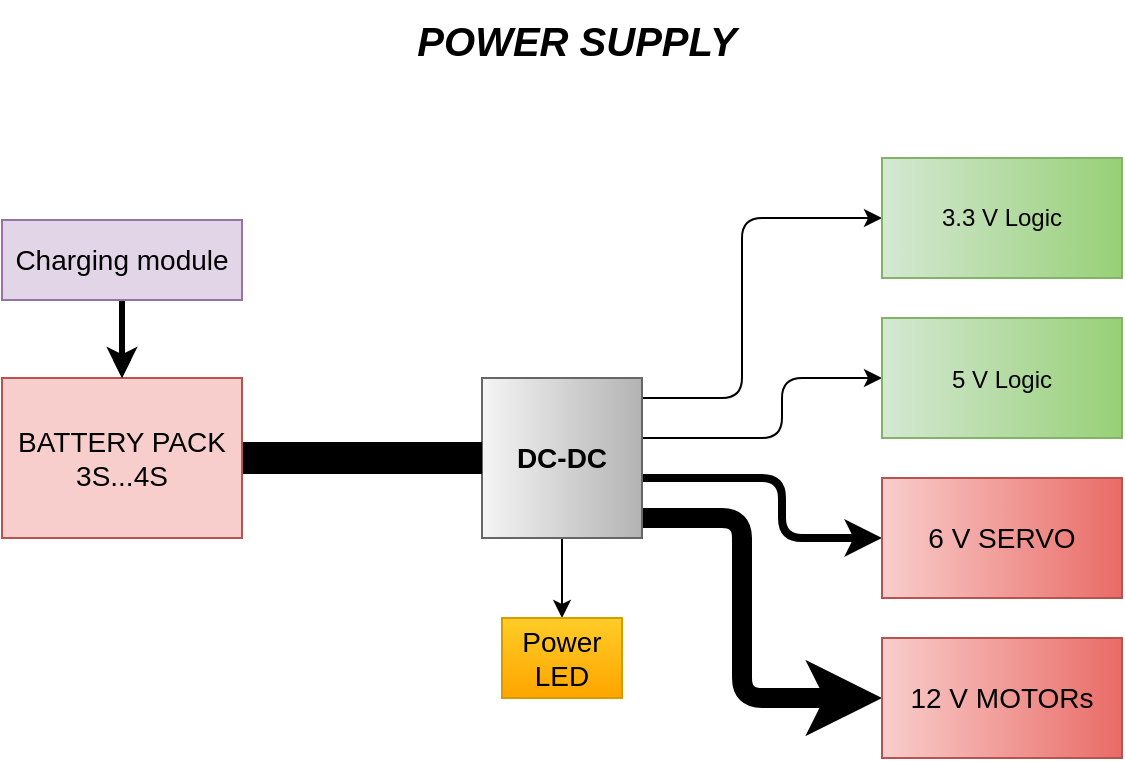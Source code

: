 <mxfile version="16.1.2" type="device" pages="2"><diagram id="LEbQpBK_BzhCk1a9eABG" name="Power Supply"><mxGraphModel dx="1178" dy="695" grid="1" gridSize="10" guides="1" tooltips="1" connect="1" arrows="1" fold="1" page="1" pageScale="1" pageWidth="1169" pageHeight="827" background="none" math="0" shadow="0"><root><mxCell id="0"/><mxCell id="1" parent="0"/><mxCell id="hRBoX0cKJv2C7A1c1I82-8" value="POWER SUPPLY" style="text;html=1;strokeColor=none;fillColor=none;align=center;verticalAlign=middle;whiteSpace=wrap;rounded=0;fontStyle=3;fontSize=20;" parent="1" vertex="1"><mxGeometry x="520" y="210" width="175" height="40" as="geometry"/></mxCell><mxCell id="hRBoX0cKJv2C7A1c1I82-9" value="BATTERY PACK&lt;br style=&quot;font-size: 10px;&quot;&gt;2S...4S" style="rounded=0;whiteSpace=wrap;html=1;fontSize=10;fillColor=#f8cecc;strokeColor=#b85450;" parent="1" vertex="1"><mxGeometry x="320" y="399" width="120" height="80" as="geometry"/></mxCell><mxCell id="hRBoX0cKJv2C7A1c1I82-19" style="edgeStyle=orthogonalEdgeStyle;rounded=1;orthogonalLoop=1;jettySize=auto;html=1;entryX=0;entryY=0.5;entryDx=0;entryDy=0;fontSize=14;strokeColor=#000000;strokeWidth=1;" parent="1" source="hRBoX0cKJv2C7A1c1I82-10" target="hRBoX0cKJv2C7A1c1I82-18" edge="1"><mxGeometry relative="1" as="geometry"><Array as="points"><mxPoint x="690" y="409"/><mxPoint x="690" y="319"/></Array></mxGeometry></mxCell><mxCell id="hRBoX0cKJv2C7A1c1I82-23" style="edgeStyle=orthogonalEdgeStyle;rounded=1;orthogonalLoop=1;jettySize=auto;html=1;entryX=0;entryY=0.5;entryDx=0;entryDy=0;fontSize=14;strokeColor=#000000;strokeWidth=10;" parent="1" source="hRBoX0cKJv2C7A1c1I82-10" target="hRBoX0cKJv2C7A1c1I82-20" edge="1"><mxGeometry relative="1" as="geometry"><Array as="points"><mxPoint x="690" y="469"/><mxPoint x="690" y="559"/></Array></mxGeometry></mxCell><mxCell id="hRBoX0cKJv2C7A1c1I82-27" value="" style="edgeStyle=orthogonalEdgeStyle;rounded=1;orthogonalLoop=1;jettySize=auto;html=1;fontSize=14;strokeColor=#000000;strokeWidth=1;" parent="1" source="hRBoX0cKJv2C7A1c1I82-10" target="hRBoX0cKJv2C7A1c1I82-26" edge="1"><mxGeometry relative="1" as="geometry"/></mxCell><mxCell id="Ih8O1nFFS5MO4TN5T60S-9" value="" style="edgeStyle=orthogonalEdgeStyle;rounded=1;orthogonalLoop=1;jettySize=auto;html=1;fontSize=1;strokeColor=#000000;strokeWidth=1;" parent="1" source="hRBoX0cKJv2C7A1c1I82-10" target="Ih8O1nFFS5MO4TN5T60S-8" edge="1"><mxGeometry relative="1" as="geometry"><Array as="points"><mxPoint x="710" y="429"/><mxPoint x="710" y="399"/></Array></mxGeometry></mxCell><mxCell id="WSONNiQaziQGBROi-V8k-2" style="edgeStyle=orthogonalEdgeStyle;rounded=1;orthogonalLoop=1;jettySize=auto;html=1;entryX=0;entryY=0.5;entryDx=0;entryDy=0;strokeWidth=4;" edge="1" parent="1" source="hRBoX0cKJv2C7A1c1I82-10" target="WSONNiQaziQGBROi-V8k-1"><mxGeometry relative="1" as="geometry"><Array as="points"><mxPoint x="710" y="449"/><mxPoint x="710" y="479"/></Array></mxGeometry></mxCell><mxCell id="hRBoX0cKJv2C7A1c1I82-10" value="DC-DC" style="rounded=0;whiteSpace=wrap;html=1;fontSize=14;fillColor=#f5f5f5;gradientColor=#b3b3b3;strokeColor=#666666;gradientDirection=east;fontStyle=1" parent="1" vertex="1"><mxGeometry x="560" y="399" width="80" height="80" as="geometry"/></mxCell><mxCell id="hRBoX0cKJv2C7A1c1I82-12" value="" style="endArrow=none;html=1;rounded=1;fontSize=14;strokeWidth=16;strokeColor=#000000;exitX=1;exitY=0.5;exitDx=0;exitDy=0;entryX=0;entryY=0.5;entryDx=0;entryDy=0;" parent="1" source="hRBoX0cKJv2C7A1c1I82-9" target="hRBoX0cKJv2C7A1c1I82-10" edge="1"><mxGeometry width="50" height="50" relative="1" as="geometry"><mxPoint x="450" y="449" as="sourcePoint"/><mxPoint x="550" y="449" as="targetPoint"/></mxGeometry></mxCell><mxCell id="hRBoX0cKJv2C7A1c1I82-18" value="3.3 V Logic" style="rounded=0;whiteSpace=wrap;html=1;fontSize=12;fillColor=#d5e8d4;strokeColor=#82b366;gradientColor=#97d077;gradientDirection=east;" parent="1" vertex="1"><mxGeometry x="760" y="289" width="120" height="60" as="geometry"/></mxCell><mxCell id="hRBoX0cKJv2C7A1c1I82-20" value="12 V MOTORs" style="rounded=0;whiteSpace=wrap;html=1;fontSize=14;fillColor=#f8cecc;strokeColor=#b85450;gradientColor=#ea6b66;gradientDirection=east;" parent="1" vertex="1"><mxGeometry x="760" y="529" width="120" height="60" as="geometry"/></mxCell><mxCell id="hRBoX0cKJv2C7A1c1I82-26" value="Power LED" style="whiteSpace=wrap;html=1;fontSize=10;rounded=0;fillColor=#ffcd28;gradientColor=#ffa500;strokeColor=#d79b00;" parent="1" vertex="1"><mxGeometry x="570" y="519" width="60" height="40" as="geometry"/></mxCell><mxCell id="Ih8O1nFFS5MO4TN5T60S-1" value="BATTERY PACK&lt;br style=&quot;font-size: 14px;&quot;&gt;3S...4S" style="rounded=0;whiteSpace=wrap;html=1;fontSize=14;fillColor=#f8cecc;strokeColor=#b85450;" parent="1" vertex="1"><mxGeometry x="320" y="399" width="120" height="80" as="geometry"/></mxCell><mxCell id="Ih8O1nFFS5MO4TN5T60S-2" value="Power LED" style="whiteSpace=wrap;html=1;fontSize=14;rounded=0;fillColor=#ffcd28;gradientColor=#ffa500;strokeColor=#d79b00;" parent="1" vertex="1"><mxGeometry x="570" y="519" width="60" height="40" as="geometry"/></mxCell><mxCell id="Ih8O1nFFS5MO4TN5T60S-8" value="&lt;span style=&quot;font-size: 12px ; font-weight: 400&quot;&gt;5 V Logic&lt;/span&gt;" style="whiteSpace=wrap;html=1;fontSize=14;fillColor=#d5e8d4;strokeColor=#82b366;rounded=0;gradientColor=#97d077;gradientDirection=east;fontStyle=1;" parent="1" vertex="1"><mxGeometry x="760" y="369" width="120" height="60" as="geometry"/></mxCell><mxCell id="pH9PsWAeRuT17OaYT4tn-2" style="edgeStyle=orthogonalEdgeStyle;rounded=0;orthogonalLoop=1;jettySize=auto;html=1;entryX=0.5;entryY=0;entryDx=0;entryDy=0;strokeWidth=3;" parent="1" source="pH9PsWAeRuT17OaYT4tn-1" target="Ih8O1nFFS5MO4TN5T60S-1" edge="1"><mxGeometry relative="1" as="geometry"/></mxCell><mxCell id="QAtz4OZo_RLlTygzXheY-1" value="" style="edgeStyle=orthogonalEdgeStyle;rounded=1;orthogonalLoop=1;jettySize=auto;html=1;fontSize=20;startArrow=none;startFill=0;endArrow=classic;endFill=1;strokeWidth=1;" edge="1" parent="1" source="pH9PsWAeRuT17OaYT4tn-1" target="Ih8O1nFFS5MO4TN5T60S-1"><mxGeometry relative="1" as="geometry"/></mxCell><mxCell id="pH9PsWAeRuT17OaYT4tn-1" value="Charging module" style="rounded=0;whiteSpace=wrap;html=1;fillColor=#e1d5e7;strokeColor=#9673a6;fontSize=14;" parent="1" vertex="1"><mxGeometry x="320" y="320" width="120" height="40" as="geometry"/></mxCell><mxCell id="WSONNiQaziQGBROi-V8k-1" value="6 V SERVO" style="rounded=0;whiteSpace=wrap;html=1;fontSize=14;fillColor=#f8cecc;strokeColor=#b85450;gradientColor=#ea6b66;gradientDirection=east;" vertex="1" parent="1"><mxGeometry x="760" y="449" width="120" height="60" as="geometry"/></mxCell></root></mxGraphModel></diagram><diagram id="HsLHAJEKJi1oPZnL-57v" name="Microcontroller"><mxGraphModel dx="982" dy="580" grid="1" gridSize="10" guides="1" tooltips="1" connect="1" arrows="1" fold="1" page="1" pageScale="1" pageWidth="1169" pageHeight="827" math="0" shadow="0"><root><mxCell id="0OiZmg_cda-LV3PpwiEq-0"/><mxCell id="0OiZmg_cda-LV3PpwiEq-1" parent="0OiZmg_cda-LV3PpwiEq-0"/><mxCell id="kXHfQLvwnRhgGMT5LbNx-0" style="edgeStyle=orthogonalEdgeStyle;rounded=1;orthogonalLoop=1;jettySize=auto;html=1;entryX=0;entryY=0.5;entryDx=0;entryDy=0;startArrow=none;startFill=0;endArrow=classic;endFill=1;strokeWidth=1;" edge="1" parent="0OiZmg_cda-LV3PpwiEq-1" source="kXHfQLvwnRhgGMT5LbNx-40" target="kXHfQLvwnRhgGMT5LbNx-33"><mxGeometry relative="1" as="geometry"><Array as="points"><mxPoint x="440" y="600"/><mxPoint x="440" y="420"/></Array></mxGeometry></mxCell><mxCell id="kXHfQLvwnRhgGMT5LbNx-2" style="edgeStyle=orthogonalEdgeStyle;rounded=1;orthogonalLoop=1;jettySize=auto;html=1;entryX=0;entryY=0.5;entryDx=0;entryDy=0;fontSize=14;exitX=1;exitY=0.5;exitDx=0;exitDy=0;" edge="1" parent="0OiZmg_cda-LV3PpwiEq-1" source="kXHfQLvwnRhgGMT5LbNx-37"><mxGeometry relative="1" as="geometry"><mxPoint x="400" y="480.007" as="sourcePoint"/><mxPoint x="520" y="420" as="targetPoint"/><Array as="points"><mxPoint x="440" y="450"/><mxPoint x="440" y="420"/></Array></mxGeometry></mxCell><mxCell id="kXHfQLvwnRhgGMT5LbNx-3" style="edgeStyle=orthogonalEdgeStyle;rounded=1;orthogonalLoop=1;jettySize=auto;html=1;entryX=0;entryY=0.5;entryDx=0;entryDy=0;fontSize=14;exitX=1;exitY=0.5;exitDx=0;exitDy=0;" edge="1" parent="0OiZmg_cda-LV3PpwiEq-1" source="kXHfQLvwnRhgGMT5LbNx-36" target="kXHfQLvwnRhgGMT5LbNx-33"><mxGeometry relative="1" as="geometry"><Array as="points"><mxPoint x="440" y="500"/><mxPoint x="440" y="420"/></Array></mxGeometry></mxCell><mxCell id="kXHfQLvwnRhgGMT5LbNx-4" style="edgeStyle=orthogonalEdgeStyle;orthogonalLoop=1;jettySize=auto;html=1;rounded=1;entryX=1.001;entryY=0.807;entryDx=0;entryDy=0;entryPerimeter=0;exitX=0.001;exitY=0.626;exitDx=0;exitDy=0;exitPerimeter=0;" edge="1" parent="0OiZmg_cda-LV3PpwiEq-1" source="kXHfQLvwnRhgGMT5LbNx-12" target="kXHfQLvwnRhgGMT5LbNx-18"><mxGeometry relative="1" as="geometry"><mxPoint x="510" y="380" as="sourcePoint"/><mxPoint x="680" y="125" as="targetPoint"/><Array as="points"><mxPoint x="460" y="380"/></Array></mxGeometry></mxCell><mxCell id="kXHfQLvwnRhgGMT5LbNx-5" value="&amp;nbsp;TX&amp;nbsp;" style="edgeLabel;html=1;align=center;verticalAlign=middle;resizable=0;points=[];" vertex="1" connectable="0" parent="kXHfQLvwnRhgGMT5LbNx-4"><mxGeometry x="-0.762" y="-2" relative="1" as="geometry"><mxPoint x="-17" y="2" as="offset"/></mxGeometry></mxCell><mxCell id="kXHfQLvwnRhgGMT5LbNx-6" style="edgeStyle=orthogonalEdgeStyle;orthogonalLoop=1;jettySize=auto;html=1;entryX=0;entryY=0.5;entryDx=0;entryDy=0;fontSize=10;startArrow=none;startFill=0;endArrow=classic;endFill=1;rounded=1;exitX=0.997;exitY=0.186;exitDx=0;exitDy=0;exitPerimeter=0;" edge="1" parent="0OiZmg_cda-LV3PpwiEq-1" source="kXHfQLvwnRhgGMT5LbNx-12" target="kXHfQLvwnRhgGMT5LbNx-29"><mxGeometry relative="1" as="geometry"><Array as="points"/></mxGeometry></mxCell><mxCell id="kXHfQLvwnRhgGMT5LbNx-7" value="GPIO" style="edgeLabel;html=1;align=center;verticalAlign=middle;resizable=0;points=[];fontSize=10;" vertex="1" connectable="0" parent="kXHfQLvwnRhgGMT5LbNx-6"><mxGeometry x="-0.633" relative="1" as="geometry"><mxPoint x="15" as="offset"/></mxGeometry></mxCell><mxCell id="kXHfQLvwnRhgGMT5LbNx-8" style="edgeStyle=orthogonalEdgeStyle;rounded=1;orthogonalLoop=1;jettySize=auto;html=1;entryX=0;entryY=0.5;entryDx=0;entryDy=0;fontSize=10;startArrow=none;startFill=0;endArrow=classic;endFill=1;strokeColor=default;exitX=1;exitY=0.377;exitDx=0;exitDy=0;exitPerimeter=0;" edge="1" parent="0OiZmg_cda-LV3PpwiEq-1" source="kXHfQLvwnRhgGMT5LbNx-12" target="kXHfQLvwnRhgGMT5LbNx-30"><mxGeometry relative="1" as="geometry"><mxPoint x="680" y="410" as="sourcePoint"/><Array as="points"/></mxGeometry></mxCell><mxCell id="kXHfQLvwnRhgGMT5LbNx-9" value="PWM" style="edgeLabel;html=1;align=center;verticalAlign=middle;resizable=0;points=[];fontSize=10;" vertex="1" connectable="0" parent="kXHfQLvwnRhgGMT5LbNx-8"><mxGeometry x="-0.378" relative="1" as="geometry"><mxPoint x="4" as="offset"/></mxGeometry></mxCell><mxCell id="kXHfQLvwnRhgGMT5LbNx-10" style="edgeStyle=orthogonalEdgeStyle;rounded=1;orthogonalLoop=1;jettySize=auto;html=1;exitX=0.25;exitY=1;exitDx=0;exitDy=0;entryX=0.5;entryY=0;entryDx=0;entryDy=0;strokeWidth=1;" edge="1" parent="0OiZmg_cda-LV3PpwiEq-1" source="kXHfQLvwnRhgGMT5LbNx-12" target="kXHfQLvwnRhgGMT5LbNx-39"><mxGeometry relative="1" as="geometry"/></mxCell><mxCell id="kXHfQLvwnRhgGMT5LbNx-11" value="PWM" style="edgeLabel;html=1;align=center;verticalAlign=middle;resizable=0;points=[];" vertex="1" connectable="0" parent="kXHfQLvwnRhgGMT5LbNx-10"><mxGeometry x="-0.79" y="-1" relative="1" as="geometry"><mxPoint x="1" y="13" as="offset"/></mxGeometry></mxCell><mxCell id="kXHfQLvwnRhgGMT5LbNx-12" value="&lt;font style=&quot;font-size: 14px&quot;&gt;&lt;b&gt;STM32&lt;/b&gt;&lt;/font&gt;" style="whiteSpace=wrap;html=1;aspect=fixed;strokeWidth=2;fillColor=#d5e8d4;strokeColor=#82b366;shadow=0;sketch=0;" vertex="1" parent="0OiZmg_cda-LV3PpwiEq-1"><mxGeometry x="520" y="280" width="160" height="160" as="geometry"/></mxCell><mxCell id="kXHfQLvwnRhgGMT5LbNx-13" style="edgeStyle=orthogonalEdgeStyle;orthogonalLoop=1;jettySize=auto;html=1;rounded=1;entryX=-0.001;entryY=0.874;entryDx=0;entryDy=0;entryPerimeter=0;exitX=1;exitY=0.5;exitDx=0;exitDy=0;" edge="1" parent="0OiZmg_cda-LV3PpwiEq-1" source="kXHfQLvwnRhgGMT5LbNx-15" target="kXHfQLvwnRhgGMT5LbNx-12"><mxGeometry relative="1" as="geometry"><mxPoint x="500" y="430" as="targetPoint"/><Array as="points"><mxPoint x="440" y="550"/><mxPoint x="440" y="420"/></Array></mxGeometry></mxCell><mxCell id="kXHfQLvwnRhgGMT5LbNx-14" value="ADC" style="edgeLabel;html=1;align=center;verticalAlign=middle;resizable=0;points=[];" vertex="1" connectable="0" parent="kXHfQLvwnRhgGMT5LbNx-13"><mxGeometry x="0.225" y="-1" relative="1" as="geometry"><mxPoint x="50" y="-17" as="offset"/></mxGeometry></mxCell><mxCell id="kXHfQLvwnRhgGMT5LbNx-15" value="&lt;i&gt;Driver&lt;/i&gt;&lt;br&gt;Temperature sensor" style="rounded=0;whiteSpace=wrap;html=1;strokeWidth=2;fillColor=#dae8fc;strokeColor=#6c8ebf;" vertex="1" parent="0OiZmg_cda-LV3PpwiEq-1"><mxGeometry x="280" y="530" width="120" height="40" as="geometry"/></mxCell><mxCell id="kXHfQLvwnRhgGMT5LbNx-16" style="edgeStyle=orthogonalEdgeStyle;orthogonalLoop=1;jettySize=auto;html=1;entryX=0.012;entryY=0.108;entryDx=0;entryDy=0;rounded=1;entryPerimeter=0;" edge="1" parent="0OiZmg_cda-LV3PpwiEq-1" source="kXHfQLvwnRhgGMT5LbNx-18" target="kXHfQLvwnRhgGMT5LbNx-31"><mxGeometry relative="1" as="geometry"><mxPoint x="520" y="355.08" as="targetPoint"/><Array as="points"><mxPoint x="460" y="349"/></Array></mxGeometry></mxCell><mxCell id="kXHfQLvwnRhgGMT5LbNx-17" value="&amp;nbsp;RX&amp;nbsp;" style="edgeLabel;html=1;align=center;verticalAlign=middle;resizable=0;points=[];" vertex="1" connectable="0" parent="kXHfQLvwnRhgGMT5LbNx-16"><mxGeometry x="0.748" y="2" relative="1" as="geometry"><mxPoint x="-15" y="2" as="offset"/></mxGeometry></mxCell><mxCell id="kXHfQLvwnRhgGMT5LbNx-18" value="Radio Rx/Tx (Bluetooth)" style="rounded=0;whiteSpace=wrap;html=1;strokeWidth=2;fillColor=#dae8fc;strokeColor=#6c8ebf;" vertex="1" parent="0OiZmg_cda-LV3PpwiEq-1"><mxGeometry x="280" y="340" width="120" height="50" as="geometry"/></mxCell><mxCell id="kXHfQLvwnRhgGMT5LbNx-19" style="edgeStyle=orthogonalEdgeStyle;rounded=1;orthogonalLoop=1;jettySize=auto;html=1;endArrow=none;endFill=0;startArrow=classic;startFill=1;entryX=0.75;entryY=1;entryDx=0;entryDy=0;" edge="1" parent="0OiZmg_cda-LV3PpwiEq-1" source="kXHfQLvwnRhgGMT5LbNx-21" target="kXHfQLvwnRhgGMT5LbNx-12"><mxGeometry relative="1" as="geometry"><mxPoint x="560" y="450" as="targetPoint"/><Array as="points"><mxPoint x="640" y="490"/><mxPoint x="640" y="490"/></Array></mxGeometry></mxCell><mxCell id="kXHfQLvwnRhgGMT5LbNx-20" value="PWM" style="edgeLabel;html=1;align=center;verticalAlign=middle;resizable=0;points=[];" vertex="1" connectable="0" parent="kXHfQLvwnRhgGMT5LbNx-19"><mxGeometry x="0.772" y="1" relative="1" as="geometry"><mxPoint x="1" y="12" as="offset"/></mxGeometry></mxCell><mxCell id="kXHfQLvwnRhgGMT5LbNx-21" value="MOTOR" style="rounded=0;whiteSpace=wrap;html=1;strokeWidth=2;fillColor=#b0e3e6;strokeColor=#0e8088;" vertex="1" parent="0OiZmg_cda-LV3PpwiEq-1"><mxGeometry x="610" y="520" width="60" height="40" as="geometry"/></mxCell><mxCell id="kXHfQLvwnRhgGMT5LbNx-22" style="edgeStyle=orthogonalEdgeStyle;rounded=1;orthogonalLoop=1;jettySize=auto;html=1;endArrow=none;endFill=0;startArrow=classic;startFill=1;" edge="1" parent="0OiZmg_cda-LV3PpwiEq-1" source="kXHfQLvwnRhgGMT5LbNx-26"><mxGeometry relative="1" as="geometry"><mxPoint x="520" y="290" as="targetPoint"/><Array as="points"><mxPoint x="500" y="290"/><mxPoint x="500" y="290"/></Array></mxGeometry></mxCell><mxCell id="kXHfQLvwnRhgGMT5LbNx-23" value="SDA" style="edgeLabel;html=1;align=center;verticalAlign=middle;resizable=0;points=[];" vertex="1" connectable="0" parent="kXHfQLvwnRhgGMT5LbNx-22"><mxGeometry x="0.716" relative="1" as="geometry"><mxPoint x="-13" as="offset"/></mxGeometry></mxCell><mxCell id="kXHfQLvwnRhgGMT5LbNx-24" style="edgeStyle=orthogonalEdgeStyle;rounded=1;orthogonalLoop=1;jettySize=auto;html=1;exitX=1.012;exitY=0.797;exitDx=0;exitDy=0;startArrow=none;startFill=0;endArrow=none;endFill=0;strokeColor=default;exitPerimeter=0;entryX=0;entryY=0.25;entryDx=0;entryDy=0;" edge="1" parent="0OiZmg_cda-LV3PpwiEq-1" source="kXHfQLvwnRhgGMT5LbNx-26" target="kXHfQLvwnRhgGMT5LbNx-12"><mxGeometry relative="1" as="geometry"><mxPoint x="510" y="320" as="targetPoint"/><Array as="points"/></mxGeometry></mxCell><mxCell id="kXHfQLvwnRhgGMT5LbNx-25" value="SCL" style="edgeLabel;html=1;align=center;verticalAlign=middle;resizable=0;points=[];" vertex="1" connectable="0" parent="kXHfQLvwnRhgGMT5LbNx-24"><mxGeometry x="0.759" relative="1" as="geometry"><mxPoint x="-16" as="offset"/></mxGeometry></mxCell><mxCell id="kXHfQLvwnRhgGMT5LbNx-26" value="Accelerometer&lt;br&gt;Gyroscope&lt;br&gt;Compass" style="rounded=0;whiteSpace=wrap;html=1;strokeWidth=2;fillColor=#dae8fc;strokeColor=#6c8ebf;" vertex="1" parent="0OiZmg_cda-LV3PpwiEq-1"><mxGeometry x="280" y="280" width="120" height="50" as="geometry"/></mxCell><mxCell id="fx0IQcTfh9CcOxIXANub-0" style="edgeStyle=orthogonalEdgeStyle;rounded=1;orthogonalLoop=1;jettySize=auto;html=1;fontSize=20;startArrow=none;startFill=0;endArrow=classic;endFill=1;strokeWidth=1;" edge="1" parent="0OiZmg_cda-LV3PpwiEq-1" source="kXHfQLvwnRhgGMT5LbNx-27" target="kXHfQLvwnRhgGMT5LbNx-12"><mxGeometry relative="1" as="geometry"><Array as="points"><mxPoint x="740" y="580"/><mxPoint x="740" y="420"/></Array></mxGeometry></mxCell><mxCell id="fx0IQcTfh9CcOxIXANub-1" value="&lt;font style=&quot;font-size: 10px;&quot;&gt;GPIO&lt;/font&gt;" style="edgeLabel;html=1;align=center;verticalAlign=middle;resizable=0;points=[];fontSize=10;" vertex="1" connectable="0" parent="fx0IQcTfh9CcOxIXANub-0"><mxGeometry x="0.876" relative="1" as="geometry"><mxPoint x="12" as="offset"/></mxGeometry></mxCell><mxCell id="kXHfQLvwnRhgGMT5LbNx-27" value="&lt;span style=&quot;font-size: 9px&quot;&gt;ENCODERs (Hall effect)&lt;/span&gt;" style="rounded=0;whiteSpace=wrap;html=1;strokeWidth=2;fillColor=#bac8d3;strokeColor=#23445d;" vertex="1" parent="0OiZmg_cda-LV3PpwiEq-1"><mxGeometry x="610" y="560" width="60" height="40" as="geometry"/></mxCell><mxCell id="kXHfQLvwnRhgGMT5LbNx-28" value="&lt;b&gt;Peripheral:&lt;br&gt;&lt;/b&gt;&lt;br&gt;1. &lt;i&gt;PWM&lt;/i&gt;&lt;br&gt;&lt;span style=&quot;white-space: pre&quot;&gt;&#9;&lt;/span&gt;1&amp;nbsp;Motor output&lt;br&gt;&lt;span style=&quot;white-space: pre&quot;&gt;&#9;&lt;/span&gt;3 Motor Hall Encoders&lt;br&gt;&lt;span style=&quot;white-space: pre&quot;&gt;&#9;&lt;/span&gt;1 Servo output&lt;br&gt;&lt;span style=&quot;white-space: pre&quot;&gt;&#9;&lt;/span&gt;1 Buzzer output&lt;br&gt;2. &lt;i&gt;ADC&lt;/i&gt;&lt;br&gt;&lt;span style=&quot;white-space: pre&quot;&gt;&#9;&lt;/span&gt;4&amp;nbsp;&amp;nbsp;Temperature sensors&lt;br&gt;3. &lt;i&gt;I&lt;sup&gt;2&lt;/sup&gt;C&lt;/i&gt;&lt;br&gt;4. &lt;i&gt;USART&lt;/i&gt;&lt;br&gt;5. &lt;i&gt;GPIO&lt;/i&gt;&lt;br&gt;&lt;span style=&quot;white-space: pre&quot;&gt;&#9;&lt;/span&gt;3 with Interrupts for Encoders&lt;br&gt;&lt;span style=&quot;white-space: pre&quot;&gt;&#9;&lt;/span&gt;2-3 LEDs" style="text;html=1;strokeColor=#d6b656;fillColor=#fff2cc;align=left;verticalAlign=top;whiteSpace=wrap;rounded=0;fontSize=10;horizontal=1;labelBackgroundColor=none;sketch=0;" vertex="1" parent="0OiZmg_cda-LV3PpwiEq-1"><mxGeometry x="800" y="440" width="160" height="200" as="geometry"/></mxCell><mxCell id="kXHfQLvwnRhgGMT5LbNx-29" value="STATUS LEDs" style="rounded=0;whiteSpace=wrap;html=1;fontSize=10;strokeWidth=2;horizontal=1;fillColor=#ffcd28;strokeColor=#d79b00;gradientColor=#ffa500;" vertex="1" parent="0OiZmg_cda-LV3PpwiEq-1"><mxGeometry x="760" y="300" width="80" height="20" as="geometry"/></mxCell><mxCell id="kXHfQLvwnRhgGMT5LbNx-30" value="BUZZER" style="rounded=0;whiteSpace=wrap;html=1;fontSize=10;strokeWidth=2;horizontal=1;fillColor=#ffcd28;strokeColor=#d79b00;gradientColor=#ffa500;" vertex="1" parent="0OiZmg_cda-LV3PpwiEq-1"><mxGeometry x="760" y="330" width="50" height="20" as="geometry"/></mxCell><mxCell id="kXHfQLvwnRhgGMT5LbNx-31" value="USART" style="text;html=1;strokeColor=none;fillColor=none;align=center;verticalAlign=middle;whiteSpace=wrap;rounded=0;labelBackgroundColor=none;labelBorderColor=none;fontSize=10;fontStyle=2;horizontal=0;" vertex="1" parent="0OiZmg_cda-LV3PpwiEq-1"><mxGeometry x="520" y="345" width="20" height="40" as="geometry"/></mxCell><mxCell id="kXHfQLvwnRhgGMT5LbNx-32" value="I&lt;sup&gt;2&lt;/sup&gt;C" style="text;html=1;strokeColor=none;fillColor=none;align=center;verticalAlign=middle;whiteSpace=wrap;rounded=0;labelBackgroundColor=none;labelBorderColor=none;fontSize=10;horizontal=0;fontStyle=2" vertex="1" parent="0OiZmg_cda-LV3PpwiEq-1"><mxGeometry x="520" y="290" width="24" height="30" as="geometry"/></mxCell><mxCell id="kXHfQLvwnRhgGMT5LbNx-33" value="ADC" style="text;html=1;strokeColor=none;fillColor=none;align=center;verticalAlign=middle;whiteSpace=wrap;rounded=0;labelBackgroundColor=none;labelBorderColor=none;fontSize=10;fontStyle=2;horizontal=0;" vertex="1" parent="0OiZmg_cda-LV3PpwiEq-1"><mxGeometry x="520" y="400" width="20" height="40" as="geometry"/></mxCell><mxCell id="kXHfQLvwnRhgGMT5LbNx-34" value="TIM" style="text;html=1;strokeColor=none;fillColor=none;align=center;verticalAlign=middle;whiteSpace=wrap;rounded=0;labelBackgroundColor=none;labelBorderColor=none;fontSize=10;fontStyle=2" vertex="1" parent="0OiZmg_cda-LV3PpwiEq-1"><mxGeometry x="555" y="420" width="90" height="20" as="geometry"/></mxCell><mxCell id="kXHfQLvwnRhgGMT5LbNx-35" value="MAIN MICROCONTROLLER" style="text;html=1;strokeColor=none;fillColor=none;align=center;verticalAlign=middle;whiteSpace=wrap;rounded=0;fontStyle=3;fontSize=20;" vertex="1" parent="0OiZmg_cda-LV3PpwiEq-1"><mxGeometry x="465" y="180" width="270" height="20" as="geometry"/></mxCell><mxCell id="kXHfQLvwnRhgGMT5LbNx-36" value="&lt;i&gt;Battery&lt;/i&gt;&lt;br&gt;Temperature sensor" style="rounded=0;whiteSpace=wrap;html=1;strokeWidth=2;fillColor=#dae8fc;strokeColor=#6c8ebf;" vertex="1" parent="0OiZmg_cda-LV3PpwiEq-1"><mxGeometry x="280" y="480" width="120" height="40" as="geometry"/></mxCell><mxCell id="kXHfQLvwnRhgGMT5LbNx-37" value="&lt;i&gt;Volt. Regulator&lt;br&gt;&lt;/i&gt;Temperature sensor" style="rounded=0;whiteSpace=wrap;html=1;strokeWidth=2;fillColor=#dae8fc;strokeColor=#6c8ebf;" vertex="1" parent="0OiZmg_cda-LV3PpwiEq-1"><mxGeometry x="280" y="430" width="120" height="40" as="geometry"/></mxCell><mxCell id="kXHfQLvwnRhgGMT5LbNx-39" value="SERVO" style="rounded=0;whiteSpace=wrap;html=1;strokeWidth=2;fillColor=#b0e3e6;strokeColor=#0e8088;" vertex="1" parent="0OiZmg_cda-LV3PpwiEq-1"><mxGeometry x="530" y="520" width="60" height="40" as="geometry"/></mxCell><mxCell id="kXHfQLvwnRhgGMT5LbNx-40" value="&lt;i&gt;Motor&lt;br&gt;&lt;/i&gt;Temperature sensor" style="rounded=0;whiteSpace=wrap;html=1;strokeWidth=2;fillColor=#dae8fc;strokeColor=#6c8ebf;" vertex="1" parent="0OiZmg_cda-LV3PpwiEq-1"><mxGeometry x="280" y="580" width="120" height="40" as="geometry"/></mxCell></root></mxGraphModel></diagram></mxfile>